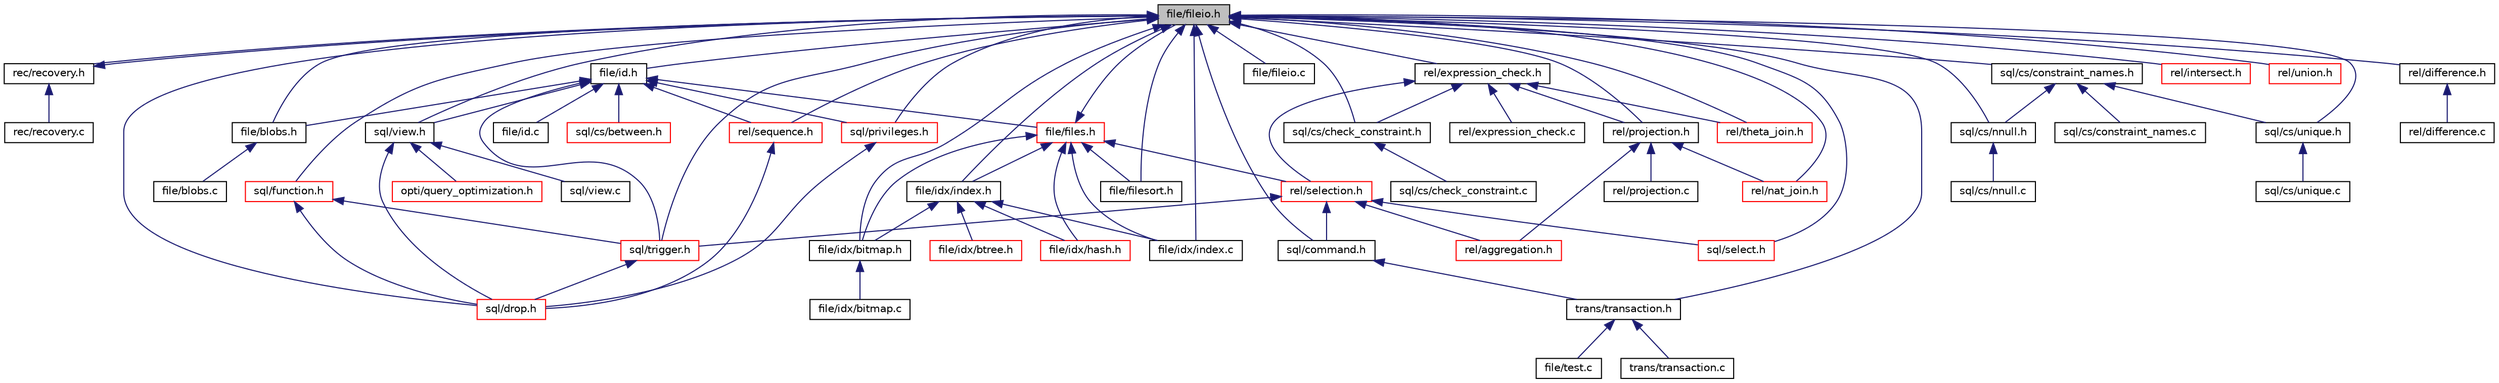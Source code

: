 digraph "file/fileio.h"
{
  bgcolor="transparent";
  edge [fontname="Helvetica",fontsize="10",labelfontname="Helvetica",labelfontsize="10"];
  node [fontname="Helvetica",fontsize="10",shape=record];
  Node1 [label="file/fileio.h",height=0.2,width=0.4,color="black", fillcolor="grey75", style="filled", fontcolor="black"];
  Node1 -> Node2 [dir="back",color="midnightblue",fontsize="10",style="solid",fontname="Helvetica"];
  Node2 [label="file/blobs.h",height=0.2,width=0.4,color="black",URL="$blobs_8h.html"];
  Node2 -> Node3 [dir="back",color="midnightblue",fontsize="10",style="solid",fontname="Helvetica"];
  Node3 [label="file/blobs.c",height=0.2,width=0.4,color="black",URL="$blobs_8c.html"];
  Node1 -> Node4 [dir="back",color="midnightblue",fontsize="10",style="solid",fontname="Helvetica"];
  Node4 [label="rec/recovery.h",height=0.2,width=0.4,color="black",URL="$recovery_8h_source.html"];
  Node4 -> Node1 [dir="back",color="midnightblue",fontsize="10",style="solid",fontname="Helvetica"];
  Node4 -> Node5 [dir="back",color="midnightblue",fontsize="10",style="solid",fontname="Helvetica"];
  Node5 [label="rec/recovery.c",height=0.2,width=0.4,color="black",URL="$recovery_8c.html"];
  Node1 -> Node6 [dir="back",color="midnightblue",fontsize="10",style="solid",fontname="Helvetica"];
  Node6 [label="file/id.h",height=0.2,width=0.4,color="black",URL="$id_8h.html"];
  Node6 -> Node7 [dir="back",color="midnightblue",fontsize="10",style="solid",fontname="Helvetica"];
  Node7 [label="file/files.h",height=0.2,width=0.4,color="red",URL="$files_8h.html"];
  Node7 -> Node1 [dir="back",color="midnightblue",fontsize="10",style="solid",fontname="Helvetica"];
  Node7 -> Node8 [dir="back",color="midnightblue",fontsize="10",style="solid",fontname="Helvetica"];
  Node8 [label="file/filesort.h",height=0.2,width=0.4,color="black",URL="$filesort_8h.html"];
  Node7 -> Node9 [dir="back",color="midnightblue",fontsize="10",style="solid",fontname="Helvetica"];
  Node9 [label="rel/selection.h",height=0.2,width=0.4,color="red",URL="$selection_8h.html"];
  Node9 -> Node10 [dir="back",color="midnightblue",fontsize="10",style="solid",fontname="Helvetica"];
  Node10 [label="sql/command.h",height=0.2,width=0.4,color="black",URL="$command_8h_source.html"];
  Node10 -> Node11 [dir="back",color="midnightblue",fontsize="10",style="solid",fontname="Helvetica"];
  Node11 [label="trans/transaction.h",height=0.2,width=0.4,color="black",URL="$transaction_8h.html"];
  Node11 -> Node12 [dir="back",color="midnightblue",fontsize="10",style="solid",fontname="Helvetica"];
  Node12 [label="file/test.c",height=0.2,width=0.4,color="black",URL="$test_8c.html"];
  Node11 -> Node13 [dir="back",color="midnightblue",fontsize="10",style="solid",fontname="Helvetica"];
  Node13 [label="trans/transaction.c",height=0.2,width=0.4,color="black",URL="$transaction_8c.html"];
  Node9 -> Node14 [dir="back",color="midnightblue",fontsize="10",style="solid",fontname="Helvetica"];
  Node14 [label="rel/aggregation.h",height=0.2,width=0.4,color="red",URL="$aggregation_8h.html"];
  Node9 -> Node15 [dir="back",color="midnightblue",fontsize="10",style="solid",fontname="Helvetica"];
  Node15 [label="sql/trigger.h",height=0.2,width=0.4,color="red",URL="$trigger_8h.html"];
  Node15 -> Node16 [dir="back",color="midnightblue",fontsize="10",style="solid",fontname="Helvetica"];
  Node16 [label="sql/drop.h",height=0.2,width=0.4,color="red",URL="$drop_8h.html"];
  Node9 -> Node17 [dir="back",color="midnightblue",fontsize="10",style="solid",fontname="Helvetica"];
  Node17 [label="sql/select.h",height=0.2,width=0.4,color="red",URL="$select_8h_source.html"];
  Node7 -> Node18 [dir="back",color="midnightblue",fontsize="10",style="solid",fontname="Helvetica"];
  Node18 [label="file/idx/index.h",height=0.2,width=0.4,color="black",URL="$index_8h.html"];
  Node18 -> Node19 [dir="back",color="midnightblue",fontsize="10",style="solid",fontname="Helvetica"];
  Node19 [label="file/idx/bitmap.h",height=0.2,width=0.4,color="black",URL="$bitmap_8h.html"];
  Node19 -> Node20 [dir="back",color="midnightblue",fontsize="10",style="solid",fontname="Helvetica"];
  Node20 [label="file/idx/bitmap.c",height=0.2,width=0.4,color="black",URL="$bitmap_8c.html"];
  Node18 -> Node21 [dir="back",color="midnightblue",fontsize="10",style="solid",fontname="Helvetica"];
  Node21 [label="file/idx/btree.h",height=0.2,width=0.4,color="red",URL="$btree_8h.html"];
  Node18 -> Node22 [dir="back",color="midnightblue",fontsize="10",style="solid",fontname="Helvetica"];
  Node22 [label="file/idx/hash.h",height=0.2,width=0.4,color="red",URL="$hash_8h.html"];
  Node18 -> Node23 [dir="back",color="midnightblue",fontsize="10",style="solid",fontname="Helvetica"];
  Node23 [label="file/idx/index.c",height=0.2,width=0.4,color="black",URL="$index_8c.html"];
  Node7 -> Node19 [dir="back",color="midnightblue",fontsize="10",style="solid",fontname="Helvetica"];
  Node7 -> Node22 [dir="back",color="midnightblue",fontsize="10",style="solid",fontname="Helvetica"];
  Node7 -> Node23 [dir="back",color="midnightblue",fontsize="10",style="solid",fontname="Helvetica"];
  Node6 -> Node2 [dir="back",color="midnightblue",fontsize="10",style="solid",fontname="Helvetica"];
  Node6 -> Node24 [dir="back",color="midnightblue",fontsize="10",style="solid",fontname="Helvetica"];
  Node24 [label="file/id.c",height=0.2,width=0.4,color="black",URL="$id_8c.html"];
  Node6 -> Node25 [dir="back",color="midnightblue",fontsize="10",style="solid",fontname="Helvetica"];
  Node25 [label="sql/cs/between.h",height=0.2,width=0.4,color="red",URL="$between_8h.html"];
  Node6 -> Node26 [dir="back",color="midnightblue",fontsize="10",style="solid",fontname="Helvetica"];
  Node26 [label="sql/view.h",height=0.2,width=0.4,color="black",URL="$view_8h_source.html"];
  Node26 -> Node27 [dir="back",color="midnightblue",fontsize="10",style="solid",fontname="Helvetica"];
  Node27 [label="opti/query_optimization.h",height=0.2,width=0.4,color="red",URL="$query__optimization_8h.html"];
  Node26 -> Node16 [dir="back",color="midnightblue",fontsize="10",style="solid",fontname="Helvetica"];
  Node26 -> Node28 [dir="back",color="midnightblue",fontsize="10",style="solid",fontname="Helvetica"];
  Node28 [label="sql/view.c",height=0.2,width=0.4,color="black",URL="$view_8c.html"];
  Node6 -> Node29 [dir="back",color="midnightblue",fontsize="10",style="solid",fontname="Helvetica"];
  Node29 [label="rel/sequence.h",height=0.2,width=0.4,color="red",URL="$sequence_8h.html"];
  Node29 -> Node16 [dir="back",color="midnightblue",fontsize="10",style="solid",fontname="Helvetica"];
  Node6 -> Node15 [dir="back",color="midnightblue",fontsize="10",style="solid",fontname="Helvetica"];
  Node6 -> Node30 [dir="back",color="midnightblue",fontsize="10",style="solid",fontname="Helvetica"];
  Node30 [label="sql/privileges.h",height=0.2,width=0.4,color="red",URL="$privileges_8h_source.html"];
  Node30 -> Node16 [dir="back",color="midnightblue",fontsize="10",style="solid",fontname="Helvetica"];
  Node1 -> Node31 [dir="back",color="midnightblue",fontsize="10",style="solid",fontname="Helvetica"];
  Node31 [label="file/fileio.c",height=0.2,width=0.4,color="black",URL="$fileio_8c.html"];
  Node1 -> Node8 [dir="back",color="midnightblue",fontsize="10",style="solid",fontname="Helvetica"];
  Node1 -> Node10 [dir="back",color="midnightblue",fontsize="10",style="solid",fontname="Helvetica"];
  Node1 -> Node32 [dir="back",color="midnightblue",fontsize="10",style="solid",fontname="Helvetica"];
  Node32 [label="rel/expression_check.h",height=0.2,width=0.4,color="black",URL="$expression__check_8h.html"];
  Node32 -> Node9 [dir="back",color="midnightblue",fontsize="10",style="solid",fontname="Helvetica"];
  Node32 -> Node33 [dir="back",color="midnightblue",fontsize="10",style="solid",fontname="Helvetica"];
  Node33 [label="sql/cs/check_constraint.h",height=0.2,width=0.4,color="black",URL="$check__constraint_8h.html"];
  Node33 -> Node34 [dir="back",color="midnightblue",fontsize="10",style="solid",fontname="Helvetica"];
  Node34 [label="sql/cs/check_constraint.c",height=0.2,width=0.4,color="black",URL="$check__constraint_8c.html"];
  Node32 -> Node35 [dir="back",color="midnightblue",fontsize="10",style="solid",fontname="Helvetica"];
  Node35 [label="rel/projection.h",height=0.2,width=0.4,color="black",URL="$projection_8h.html"];
  Node35 -> Node14 [dir="back",color="midnightblue",fontsize="10",style="solid",fontname="Helvetica"];
  Node35 -> Node36 [dir="back",color="midnightblue",fontsize="10",style="solid",fontname="Helvetica"];
  Node36 [label="rel/nat_join.h",height=0.2,width=0.4,color="red",URL="$nat__join_8h.html"];
  Node35 -> Node37 [dir="back",color="midnightblue",fontsize="10",style="solid",fontname="Helvetica"];
  Node37 [label="rel/projection.c",height=0.2,width=0.4,color="black",URL="$projection_8c.html"];
  Node32 -> Node38 [dir="back",color="midnightblue",fontsize="10",style="solid",fontname="Helvetica"];
  Node38 [label="rel/expression_check.c",height=0.2,width=0.4,color="black",URL="$expression__check_8c.html"];
  Node32 -> Node39 [dir="back",color="midnightblue",fontsize="10",style="solid",fontname="Helvetica"];
  Node39 [label="rel/theta_join.h",height=0.2,width=0.4,color="red",URL="$theta__join_8h.html"];
  Node1 -> Node11 [dir="back",color="midnightblue",fontsize="10",style="solid",fontname="Helvetica"];
  Node1 -> Node18 [dir="back",color="midnightblue",fontsize="10",style="solid",fontname="Helvetica"];
  Node1 -> Node19 [dir="back",color="midnightblue",fontsize="10",style="solid",fontname="Helvetica"];
  Node1 -> Node23 [dir="back",color="midnightblue",fontsize="10",style="solid",fontname="Helvetica"];
  Node1 -> Node33 [dir="back",color="midnightblue",fontsize="10",style="solid",fontname="Helvetica"];
  Node1 -> Node40 [dir="back",color="midnightblue",fontsize="10",style="solid",fontname="Helvetica"];
  Node40 [label="sql/cs/constraint_names.h",height=0.2,width=0.4,color="black",URL="$constraint__names_8h.html"];
  Node40 -> Node41 [dir="back",color="midnightblue",fontsize="10",style="solid",fontname="Helvetica"];
  Node41 [label="sql/cs/constraint_names.c",height=0.2,width=0.4,color="black",URL="$constraint__names_8c.html"];
  Node40 -> Node42 [dir="back",color="midnightblue",fontsize="10",style="solid",fontname="Helvetica"];
  Node42 [label="sql/cs/nnull.h",height=0.2,width=0.4,color="black",URL="$nnull_8h.html"];
  Node42 -> Node43 [dir="back",color="midnightblue",fontsize="10",style="solid",fontname="Helvetica"];
  Node43 [label="sql/cs/nnull.c",height=0.2,width=0.4,color="black",URL="$nnull_8c.html"];
  Node40 -> Node44 [dir="back",color="midnightblue",fontsize="10",style="solid",fontname="Helvetica"];
  Node44 [label="sql/cs/unique.h",height=0.2,width=0.4,color="black",URL="$unique_8h.html"];
  Node44 -> Node45 [dir="back",color="midnightblue",fontsize="10",style="solid",fontname="Helvetica"];
  Node45 [label="sql/cs/unique.c",height=0.2,width=0.4,color="black",URL="$unique_8c.html"];
  Node1 -> Node42 [dir="back",color="midnightblue",fontsize="10",style="solid",fontname="Helvetica"];
  Node1 -> Node44 [dir="back",color="midnightblue",fontsize="10",style="solid",fontname="Helvetica"];
  Node1 -> Node26 [dir="back",color="midnightblue",fontsize="10",style="solid",fontname="Helvetica"];
  Node1 -> Node35 [dir="back",color="midnightblue",fontsize="10",style="solid",fontname="Helvetica"];
  Node1 -> Node46 [dir="back",color="midnightblue",fontsize="10",style="solid",fontname="Helvetica"];
  Node46 [label="rel/difference.h",height=0.2,width=0.4,color="black",URL="$difference_8h.html"];
  Node46 -> Node47 [dir="back",color="midnightblue",fontsize="10",style="solid",fontname="Helvetica"];
  Node47 [label="rel/difference.c",height=0.2,width=0.4,color="black",URL="$difference_8c.html"];
  Node1 -> Node48 [dir="back",color="midnightblue",fontsize="10",style="solid",fontname="Helvetica"];
  Node48 [label="rel/intersect.h",height=0.2,width=0.4,color="red",URL="$intersect_8h.html"];
  Node1 -> Node36 [dir="back",color="midnightblue",fontsize="10",style="solid",fontname="Helvetica"];
  Node1 -> Node29 [dir="back",color="midnightblue",fontsize="10",style="solid",fontname="Helvetica"];
  Node1 -> Node39 [dir="back",color="midnightblue",fontsize="10",style="solid",fontname="Helvetica"];
  Node1 -> Node49 [dir="back",color="midnightblue",fontsize="10",style="solid",fontname="Helvetica"];
  Node49 [label="rel/union.h",height=0.2,width=0.4,color="red",URL="$union_8h.html"];
  Node1 -> Node16 [dir="back",color="midnightblue",fontsize="10",style="solid",fontname="Helvetica"];
  Node1 -> Node15 [dir="back",color="midnightblue",fontsize="10",style="solid",fontname="Helvetica"];
  Node1 -> Node50 [dir="back",color="midnightblue",fontsize="10",style="solid",fontname="Helvetica"];
  Node50 [label="sql/function.h",height=0.2,width=0.4,color="red",URL="$function_8h.html"];
  Node50 -> Node15 [dir="back",color="midnightblue",fontsize="10",style="solid",fontname="Helvetica"];
  Node50 -> Node16 [dir="back",color="midnightblue",fontsize="10",style="solid",fontname="Helvetica"];
  Node1 -> Node30 [dir="back",color="midnightblue",fontsize="10",style="solid",fontname="Helvetica"];
  Node1 -> Node17 [dir="back",color="midnightblue",fontsize="10",style="solid",fontname="Helvetica"];
}
